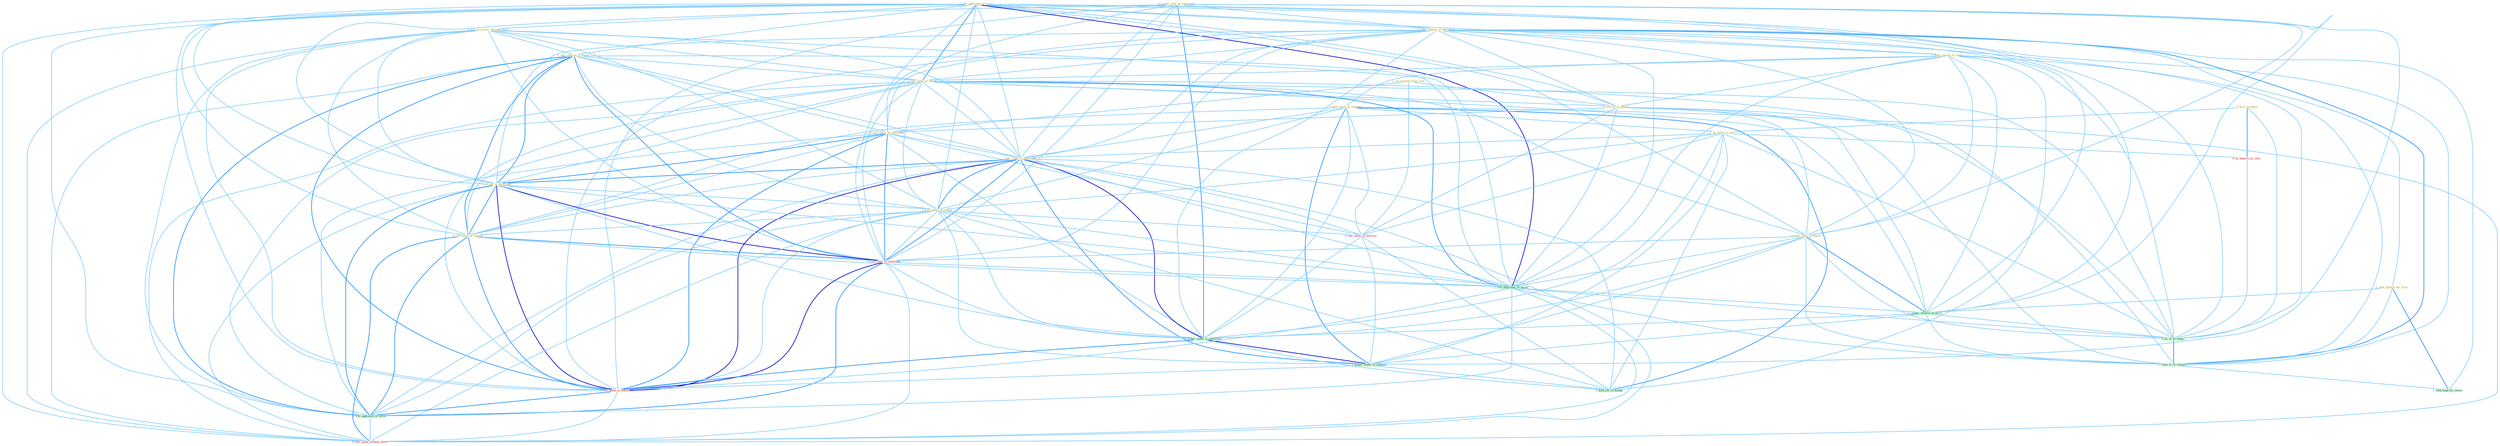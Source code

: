 Graph G{ 
    node
    [shape=polygon,style=filled,width=.5,height=.06,color="#BDFCC9",fixedsize=true,fontsize=4,
    fontcolor="#2f4f4f"];
    {node
    [color="#ffffe0", fontcolor="#8b7d6b"] "0_us_it_as_base " "0_acquir_year_by_entitynam " "1_sell_othernum_of_strip " "1_seek_control_of_entitynam " "1_hold_equival_of_stake " "1_hold_stock_in_compani " "1_see_growth_from_coat " "0_sell_accessori_through_mail " "0_sell_interest_to_buyer " "1_sell_some_of_check " "1_see_lot_of_potenti " "1_see_resist_to_entitynam " "0_seek_million_for_firm " "1_us_spurt_in_issu " "1_sell_stake_in_entitynam " "1_acquir_oper_of_hospit " "0_sell_all_to_entitynam " "1_sell_invest_in_maker " "0_sell_stock_to_institut "}
{node [color="#fff0f5", fontcolor="#b22222"] "0_sell_oper_to_entitynam " "0_see_vaniti_in_everyon " "0_us_deposit_as_cach " "0_sell_stake_to_entitynam " "0_sell_stock_without_hitch "}
edge [color="#B0E2FF"];

	"0_us_it_as_base " -- "1_us_spurt_in_issu " [w="1", color="#87cefa" ];
	"0_us_it_as_base " -- "0_us_deposit_as_cach " [w="2", color="#1e90ff" , len=0.8];
	"0_us_it_as_base " -- "1_us_%_of_capac " [w="1", color="#87cefa" ];
	"0_acquir_year_by_entitynam " -- "1_seek_control_of_entitynam " [w="1", color="#87cefa" ];
	"0_acquir_year_by_entitynam " -- "1_see_resist_to_entitynam " [w="1", color="#87cefa" ];
	"0_acquir_year_by_entitynam " -- "1_sell_stake_in_entitynam " [w="1", color="#87cefa" ];
	"0_acquir_year_by_entitynam " -- "1_acquir_oper_of_hospit " [w="1", color="#87cefa" ];
	"0_acquir_year_by_entitynam " -- "0_sell_all_to_entitynam " [w="1", color="#87cefa" ];
	"0_acquir_year_by_entitynam " -- "0_sell_oper_to_entitynam " [w="1", color="#87cefa" ];
	"0_acquir_year_by_entitynam " -- "1_acquir_million_of_asset " [w="1", color="#87cefa" ];
	"0_acquir_year_by_entitynam " -- "1_acquir_stake_in_entitynam " [w="2", color="#1e90ff" , len=0.8];
	"0_acquir_year_by_entitynam " -- "1_acquir_stake_in_compani " [w="1", color="#87cefa" ];
	"0_acquir_year_by_entitynam " -- "0_sell_stake_to_entitynam " [w="1", color="#87cefa" ];
	"1_sell_othernum_of_strip " -- "1_seek_control_of_entitynam " [w="1", color="#87cefa" ];
	"1_sell_othernum_of_strip " -- "1_hold_equival_of_stake " [w="1", color="#87cefa" ];
	"1_sell_othernum_of_strip " -- "0_sell_accessori_through_mail " [w="1", color="#87cefa" ];
	"1_sell_othernum_of_strip " -- "0_sell_interest_to_buyer " [w="1", color="#87cefa" ];
	"1_sell_othernum_of_strip " -- "1_sell_some_of_check " [w="2", color="#1e90ff" , len=0.8];
	"1_sell_othernum_of_strip " -- "1_see_lot_of_potenti " [w="1", color="#87cefa" ];
	"1_sell_othernum_of_strip " -- "1_sell_stake_in_entitynam " [w="1", color="#87cefa" ];
	"1_sell_othernum_of_strip " -- "1_acquir_oper_of_hospit " [w="1", color="#87cefa" ];
	"1_sell_othernum_of_strip " -- "0_sell_all_to_entitynam " [w="1", color="#87cefa" ];
	"1_sell_othernum_of_strip " -- "1_sell_invest_in_maker " [w="1", color="#87cefa" ];
	"1_sell_othernum_of_strip " -- "0_sell_stock_to_institut " [w="1", color="#87cefa" ];
	"1_sell_othernum_of_strip " -- "0_sell_oper_to_entitynam " [w="1", color="#87cefa" ];
	"1_sell_othernum_of_strip " -- "1_sell_othernum_of_model " [w="3", color="#0000cd" , len=0.6];
	"1_sell_othernum_of_strip " -- "1_acquir_million_of_asset " [w="1", color="#87cefa" ];
	"1_sell_othernum_of_strip " -- "0_sell_stake_to_entitynam " [w="1", color="#87cefa" ];
	"1_sell_othernum_of_strip " -- "1_us_%_of_capac " [w="1", color="#87cefa" ];
	"1_sell_othernum_of_strip " -- "1_sell_approach_to_client " [w="1", color="#87cefa" ];
	"1_sell_othernum_of_strip " -- "0_sell_stock_without_hitch " [w="1", color="#87cefa" ];
	"1_sell_othernum_of_strip " -- "1_seek_%_of_concern " [w="1", color="#87cefa" ];
	"1_seek_control_of_entitynam " -- "1_hold_equival_of_stake " [w="1", color="#87cefa" ];
	"1_seek_control_of_entitynam " -- "1_sell_some_of_check " [w="1", color="#87cefa" ];
	"1_seek_control_of_entitynam " -- "1_see_lot_of_potenti " [w="1", color="#87cefa" ];
	"1_seek_control_of_entitynam " -- "1_see_resist_to_entitynam " [w="1", color="#87cefa" ];
	"1_seek_control_of_entitynam " -- "0_seek_million_for_firm " [w="1", color="#87cefa" ];
	"1_seek_control_of_entitynam " -- "1_sell_stake_in_entitynam " [w="1", color="#87cefa" ];
	"1_seek_control_of_entitynam " -- "1_acquir_oper_of_hospit " [w="1", color="#87cefa" ];
	"1_seek_control_of_entitynam " -- "0_sell_all_to_entitynam " [w="1", color="#87cefa" ];
	"1_seek_control_of_entitynam " -- "0_sell_oper_to_entitynam " [w="1", color="#87cefa" ];
	"1_seek_control_of_entitynam " -- "1_sell_othernum_of_model " [w="1", color="#87cefa" ];
	"1_seek_control_of_entitynam " -- "1_acquir_million_of_asset " [w="1", color="#87cefa" ];
	"1_seek_control_of_entitynam " -- "1_acquir_stake_in_entitynam " [w="1", color="#87cefa" ];
	"1_seek_control_of_entitynam " -- "0_sell_stake_to_entitynam " [w="1", color="#87cefa" ];
	"1_seek_control_of_entitynam " -- "1_us_%_of_capac " [w="1", color="#87cefa" ];
	"1_seek_control_of_entitynam " -- "1_seek_%_of_concern " [w="2", color="#1e90ff" , len=0.8];
	"1_seek_control_of_entitynam " -- "1_seek_help_for_owner " [w="1", color="#87cefa" ];
	"1_hold_equival_of_stake " -- "1_hold_stock_in_compani " [w="1", color="#87cefa" ];
	"1_hold_equival_of_stake " -- "1_sell_some_of_check " [w="1", color="#87cefa" ];
	"1_hold_equival_of_stake " -- "1_see_lot_of_potenti " [w="1", color="#87cefa" ];
	"1_hold_equival_of_stake " -- "1_acquir_oper_of_hospit " [w="1", color="#87cefa" ];
	"1_hold_equival_of_stake " -- "1_sell_othernum_of_model " [w="1", color="#87cefa" ];
	"1_hold_equival_of_stake " -- "1_acquir_million_of_asset " [w="1", color="#87cefa" ];
	"1_hold_equival_of_stake " -- "1_us_%_of_capac " [w="1", color="#87cefa" ];
	"1_hold_equival_of_stake " -- "1_hold_job_in_manag " [w="1", color="#87cefa" ];
	"1_hold_equival_of_stake " -- "1_seek_%_of_concern " [w="1", color="#87cefa" ];
	"1_hold_stock_in_compani " -- "1_us_spurt_in_issu " [w="1", color="#87cefa" ];
	"1_hold_stock_in_compani " -- "1_sell_stake_in_entitynam " [w="1", color="#87cefa" ];
	"1_hold_stock_in_compani " -- "1_sell_invest_in_maker " [w="1", color="#87cefa" ];
	"1_hold_stock_in_compani " -- "0_sell_stock_to_institut " [w="1", color="#87cefa" ];
	"1_hold_stock_in_compani " -- "0_see_vaniti_in_everyon " [w="1", color="#87cefa" ];
	"1_hold_stock_in_compani " -- "1_acquir_stake_in_entitynam " [w="1", color="#87cefa" ];
	"1_hold_stock_in_compani " -- "1_acquir_stake_in_compani " [w="2", color="#1e90ff" , len=0.8];
	"1_hold_stock_in_compani " -- "1_hold_job_in_manag " [w="2", color="#1e90ff" , len=0.8];
	"1_hold_stock_in_compani " -- "0_sell_stock_without_hitch " [w="1", color="#87cefa" ];
	"1_see_growth_from_coat " -- "1_see_lot_of_potenti " [w="1", color="#87cefa" ];
	"1_see_growth_from_coat " -- "1_see_resist_to_entitynam " [w="1", color="#87cefa" ];
	"1_see_growth_from_coat " -- "0_see_vaniti_in_everyon " [w="1", color="#87cefa" ];
	"0_sell_accessori_through_mail " -- "0_sell_interest_to_buyer " [w="1", color="#87cefa" ];
	"0_sell_accessori_through_mail " -- "1_sell_some_of_check " [w="1", color="#87cefa" ];
	"0_sell_accessori_through_mail " -- "1_sell_stake_in_entitynam " [w="1", color="#87cefa" ];
	"0_sell_accessori_through_mail " -- "0_sell_all_to_entitynam " [w="1", color="#87cefa" ];
	"0_sell_accessori_through_mail " -- "1_sell_invest_in_maker " [w="1", color="#87cefa" ];
	"0_sell_accessori_through_mail " -- "0_sell_stock_to_institut " [w="1", color="#87cefa" ];
	"0_sell_accessori_through_mail " -- "0_sell_oper_to_entitynam " [w="1", color="#87cefa" ];
	"0_sell_accessori_through_mail " -- "1_sell_othernum_of_model " [w="1", color="#87cefa" ];
	"0_sell_accessori_through_mail " -- "0_sell_stake_to_entitynam " [w="1", color="#87cefa" ];
	"0_sell_accessori_through_mail " -- "1_sell_approach_to_client " [w="1", color="#87cefa" ];
	"0_sell_accessori_through_mail " -- "0_sell_stock_without_hitch " [w="1", color="#87cefa" ];
	"0_sell_interest_to_buyer " -- "1_sell_some_of_check " [w="1", color="#87cefa" ];
	"0_sell_interest_to_buyer " -- "1_see_resist_to_entitynam " [w="1", color="#87cefa" ];
	"0_sell_interest_to_buyer " -- "1_sell_stake_in_entitynam " [w="1", color="#87cefa" ];
	"0_sell_interest_to_buyer " -- "0_sell_all_to_entitynam " [w="2", color="#1e90ff" , len=0.8];
	"0_sell_interest_to_buyer " -- "1_sell_invest_in_maker " [w="1", color="#87cefa" ];
	"0_sell_interest_to_buyer " -- "0_sell_stock_to_institut " [w="2", color="#1e90ff" , len=0.8];
	"0_sell_interest_to_buyer " -- "0_sell_oper_to_entitynam " [w="2", color="#1e90ff" , len=0.8];
	"0_sell_interest_to_buyer " -- "1_sell_othernum_of_model " [w="1", color="#87cefa" ];
	"0_sell_interest_to_buyer " -- "0_sell_stake_to_entitynam " [w="2", color="#1e90ff" , len=0.8];
	"0_sell_interest_to_buyer " -- "1_sell_approach_to_client " [w="2", color="#1e90ff" , len=0.8];
	"0_sell_interest_to_buyer " -- "0_sell_stock_without_hitch " [w="1", color="#87cefa" ];
	"1_sell_some_of_check " -- "1_see_lot_of_potenti " [w="1", color="#87cefa" ];
	"1_sell_some_of_check " -- "1_sell_stake_in_entitynam " [w="1", color="#87cefa" ];
	"1_sell_some_of_check " -- "1_acquir_oper_of_hospit " [w="1", color="#87cefa" ];
	"1_sell_some_of_check " -- "0_sell_all_to_entitynam " [w="1", color="#87cefa" ];
	"1_sell_some_of_check " -- "1_sell_invest_in_maker " [w="1", color="#87cefa" ];
	"1_sell_some_of_check " -- "0_sell_stock_to_institut " [w="1", color="#87cefa" ];
	"1_sell_some_of_check " -- "0_sell_oper_to_entitynam " [w="1", color="#87cefa" ];
	"1_sell_some_of_check " -- "1_sell_othernum_of_model " [w="2", color="#1e90ff" , len=0.8];
	"1_sell_some_of_check " -- "1_acquir_million_of_asset " [w="1", color="#87cefa" ];
	"1_sell_some_of_check " -- "0_sell_stake_to_entitynam " [w="1", color="#87cefa" ];
	"1_sell_some_of_check " -- "1_us_%_of_capac " [w="1", color="#87cefa" ];
	"1_sell_some_of_check " -- "1_sell_approach_to_client " [w="1", color="#87cefa" ];
	"1_sell_some_of_check " -- "0_sell_stock_without_hitch " [w="1", color="#87cefa" ];
	"1_sell_some_of_check " -- "1_seek_%_of_concern " [w="1", color="#87cefa" ];
	"1_see_lot_of_potenti " -- "1_see_resist_to_entitynam " [w="1", color="#87cefa" ];
	"1_see_lot_of_potenti " -- "1_acquir_oper_of_hospit " [w="1", color="#87cefa" ];
	"1_see_lot_of_potenti " -- "1_sell_othernum_of_model " [w="1", color="#87cefa" ];
	"1_see_lot_of_potenti " -- "0_see_vaniti_in_everyon " [w="1", color="#87cefa" ];
	"1_see_lot_of_potenti " -- "1_acquir_million_of_asset " [w="1", color="#87cefa" ];
	"1_see_lot_of_potenti " -- "1_us_%_of_capac " [w="1", color="#87cefa" ];
	"1_see_lot_of_potenti " -- "1_seek_%_of_concern " [w="1", color="#87cefa" ];
	"1_see_resist_to_entitynam " -- "1_sell_stake_in_entitynam " [w="1", color="#87cefa" ];
	"1_see_resist_to_entitynam " -- "0_sell_all_to_entitynam " [w="2", color="#1e90ff" , len=0.8];
	"1_see_resist_to_entitynam " -- "0_sell_stock_to_institut " [w="1", color="#87cefa" ];
	"1_see_resist_to_entitynam " -- "0_sell_oper_to_entitynam " [w="2", color="#1e90ff" , len=0.8];
	"1_see_resist_to_entitynam " -- "0_see_vaniti_in_everyon " [w="1", color="#87cefa" ];
	"1_see_resist_to_entitynam " -- "1_acquir_stake_in_entitynam " [w="1", color="#87cefa" ];
	"1_see_resist_to_entitynam " -- "0_sell_stake_to_entitynam " [w="2", color="#1e90ff" , len=0.8];
	"1_see_resist_to_entitynam " -- "1_sell_approach_to_client " [w="1", color="#87cefa" ];
	"0_seek_million_for_firm " -- "1_acquir_million_of_asset " [w="1", color="#87cefa" ];
	"0_seek_million_for_firm " -- "1_seek_%_of_concern " [w="1", color="#87cefa" ];
	"0_seek_million_for_firm " -- "1_seek_help_for_owner " [w="2", color="#1e90ff" , len=0.8];
	"1_us_spurt_in_issu " -- "1_sell_stake_in_entitynam " [w="1", color="#87cefa" ];
	"1_us_spurt_in_issu " -- "1_sell_invest_in_maker " [w="1", color="#87cefa" ];
	"1_us_spurt_in_issu " -- "0_see_vaniti_in_everyon " [w="1", color="#87cefa" ];
	"1_us_spurt_in_issu " -- "0_us_deposit_as_cach " [w="1", color="#87cefa" ];
	"1_us_spurt_in_issu " -- "1_acquir_stake_in_entitynam " [w="1", color="#87cefa" ];
	"1_us_spurt_in_issu " -- "1_acquir_stake_in_compani " [w="1", color="#87cefa" ];
	"1_us_spurt_in_issu " -- "1_us_%_of_capac " [w="1", color="#87cefa" ];
	"1_us_spurt_in_issu " -- "1_hold_job_in_manag " [w="1", color="#87cefa" ];
	"1_sell_stake_in_entitynam " -- "0_sell_all_to_entitynam " [w="2", color="#1e90ff" , len=0.8];
	"1_sell_stake_in_entitynam " -- "1_sell_invest_in_maker " [w="2", color="#1e90ff" , len=0.8];
	"1_sell_stake_in_entitynam " -- "0_sell_stock_to_institut " [w="1", color="#87cefa" ];
	"1_sell_stake_in_entitynam " -- "0_sell_oper_to_entitynam " [w="2", color="#1e90ff" , len=0.8];
	"1_sell_stake_in_entitynam " -- "1_sell_othernum_of_model " [w="1", color="#87cefa" ];
	"1_sell_stake_in_entitynam " -- "0_see_vaniti_in_everyon " [w="1", color="#87cefa" ];
	"1_sell_stake_in_entitynam " -- "1_acquir_stake_in_entitynam " [w="3", color="#0000cd" , len=0.6];
	"1_sell_stake_in_entitynam " -- "1_acquir_stake_in_compani " [w="2", color="#1e90ff" , len=0.8];
	"1_sell_stake_in_entitynam " -- "0_sell_stake_to_entitynam " [w="3", color="#0000cd" , len=0.6];
	"1_sell_stake_in_entitynam " -- "1_sell_approach_to_client " [w="1", color="#87cefa" ];
	"1_sell_stake_in_entitynam " -- "1_hold_job_in_manag " [w="1", color="#87cefa" ];
	"1_sell_stake_in_entitynam " -- "0_sell_stock_without_hitch " [w="1", color="#87cefa" ];
	"1_acquir_oper_of_hospit " -- "0_sell_oper_to_entitynam " [w="1", color="#87cefa" ];
	"1_acquir_oper_of_hospit " -- "1_sell_othernum_of_model " [w="1", color="#87cefa" ];
	"1_acquir_oper_of_hospit " -- "1_acquir_million_of_asset " [w="2", color="#1e90ff" , len=0.8];
	"1_acquir_oper_of_hospit " -- "1_acquir_stake_in_entitynam " [w="1", color="#87cefa" ];
	"1_acquir_oper_of_hospit " -- "1_acquir_stake_in_compani " [w="1", color="#87cefa" ];
	"1_acquir_oper_of_hospit " -- "1_us_%_of_capac " [w="1", color="#87cefa" ];
	"1_acquir_oper_of_hospit " -- "1_seek_%_of_concern " [w="1", color="#87cefa" ];
	"0_sell_all_to_entitynam " -- "1_sell_invest_in_maker " [w="1", color="#87cefa" ];
	"0_sell_all_to_entitynam " -- "0_sell_stock_to_institut " [w="2", color="#1e90ff" , len=0.8];
	"0_sell_all_to_entitynam " -- "0_sell_oper_to_entitynam " [w="3", color="#0000cd" , len=0.6];
	"0_sell_all_to_entitynam " -- "1_sell_othernum_of_model " [w="1", color="#87cefa" ];
	"0_sell_all_to_entitynam " -- "1_acquir_stake_in_entitynam " [w="1", color="#87cefa" ];
	"0_sell_all_to_entitynam " -- "0_sell_stake_to_entitynam " [w="3", color="#0000cd" , len=0.6];
	"0_sell_all_to_entitynam " -- "1_sell_approach_to_client " [w="2", color="#1e90ff" , len=0.8];
	"0_sell_all_to_entitynam " -- "0_sell_stock_without_hitch " [w="1", color="#87cefa" ];
	"1_sell_invest_in_maker " -- "0_sell_stock_to_institut " [w="1", color="#87cefa" ];
	"1_sell_invest_in_maker " -- "0_sell_oper_to_entitynam " [w="1", color="#87cefa" ];
	"1_sell_invest_in_maker " -- "1_sell_othernum_of_model " [w="1", color="#87cefa" ];
	"1_sell_invest_in_maker " -- "0_see_vaniti_in_everyon " [w="1", color="#87cefa" ];
	"1_sell_invest_in_maker " -- "1_acquir_stake_in_entitynam " [w="1", color="#87cefa" ];
	"1_sell_invest_in_maker " -- "1_acquir_stake_in_compani " [w="1", color="#87cefa" ];
	"1_sell_invest_in_maker " -- "0_sell_stake_to_entitynam " [w="1", color="#87cefa" ];
	"1_sell_invest_in_maker " -- "1_sell_approach_to_client " [w="1", color="#87cefa" ];
	"1_sell_invest_in_maker " -- "1_hold_job_in_manag " [w="1", color="#87cefa" ];
	"1_sell_invest_in_maker " -- "0_sell_stock_without_hitch " [w="1", color="#87cefa" ];
	"0_sell_stock_to_institut " -- "0_sell_oper_to_entitynam " [w="2", color="#1e90ff" , len=0.8];
	"0_sell_stock_to_institut " -- "1_sell_othernum_of_model " [w="1", color="#87cefa" ];
	"0_sell_stock_to_institut " -- "0_sell_stake_to_entitynam " [w="2", color="#1e90ff" , len=0.8];
	"0_sell_stock_to_institut " -- "1_sell_approach_to_client " [w="2", color="#1e90ff" , len=0.8];
	"0_sell_stock_to_institut " -- "0_sell_stock_without_hitch " [w="2", color="#1e90ff" , len=0.8];
	"0_sell_oper_to_entitynam " -- "1_sell_othernum_of_model " [w="1", color="#87cefa" ];
	"0_sell_oper_to_entitynam " -- "1_acquir_stake_in_entitynam " [w="1", color="#87cefa" ];
	"0_sell_oper_to_entitynam " -- "0_sell_stake_to_entitynam " [w="3", color="#0000cd" , len=0.6];
	"0_sell_oper_to_entitynam " -- "1_sell_approach_to_client " [w="2", color="#1e90ff" , len=0.8];
	"0_sell_oper_to_entitynam " -- "0_sell_stock_without_hitch " [w="1", color="#87cefa" ];
	"1_sell_othernum_of_model " -- "1_acquir_million_of_asset " [w="1", color="#87cefa" ];
	"1_sell_othernum_of_model " -- "0_sell_stake_to_entitynam " [w="1", color="#87cefa" ];
	"1_sell_othernum_of_model " -- "1_us_%_of_capac " [w="1", color="#87cefa" ];
	"1_sell_othernum_of_model " -- "1_sell_approach_to_client " [w="1", color="#87cefa" ];
	"1_sell_othernum_of_model " -- "0_sell_stock_without_hitch " [w="1", color="#87cefa" ];
	"1_sell_othernum_of_model " -- "1_seek_%_of_concern " [w="1", color="#87cefa" ];
	"0_see_vaniti_in_everyon " -- "1_acquir_stake_in_entitynam " [w="1", color="#87cefa" ];
	"0_see_vaniti_in_everyon " -- "1_acquir_stake_in_compani " [w="1", color="#87cefa" ];
	"0_see_vaniti_in_everyon " -- "1_hold_job_in_manag " [w="1", color="#87cefa" ];
	"1_acquir_million_of_asset " -- "1_acquir_stake_in_entitynam " [w="1", color="#87cefa" ];
	"1_acquir_million_of_asset " -- "1_acquir_stake_in_compani " [w="1", color="#87cefa" ];
	"1_acquir_million_of_asset " -- "1_us_%_of_capac " [w="1", color="#87cefa" ];
	"1_acquir_million_of_asset " -- "1_seek_%_of_concern " [w="1", color="#87cefa" ];
	"0_us_deposit_as_cach " -- "1_us_%_of_capac " [w="1", color="#87cefa" ];
	"1_acquir_stake_in_entitynam " -- "1_acquir_stake_in_compani " [w="3", color="#0000cd" , len=0.6];
	"1_acquir_stake_in_entitynam " -- "0_sell_stake_to_entitynam " [w="2", color="#1e90ff" , len=0.8];
	"1_acquir_stake_in_entitynam " -- "1_hold_job_in_manag " [w="1", color="#87cefa" ];
	"1_acquir_stake_in_compani " -- "0_sell_stake_to_entitynam " [w="1", color="#87cefa" ];
	"1_acquir_stake_in_compani " -- "1_hold_job_in_manag " [w="1", color="#87cefa" ];
	"0_sell_stake_to_entitynam " -- "1_sell_approach_to_client " [w="2", color="#1e90ff" , len=0.8];
	"0_sell_stake_to_entitynam " -- "0_sell_stock_without_hitch " [w="1", color="#87cefa" ];
	"1_us_%_of_capac " -- "1_seek_%_of_concern " [w="2", color="#1e90ff" , len=0.8];
	"1_sell_approach_to_client " -- "0_sell_stock_without_hitch " [w="1", color="#87cefa" ];
	"1_seek_%_of_concern " -- "1_seek_help_for_owner " [w="1", color="#87cefa" ];
}